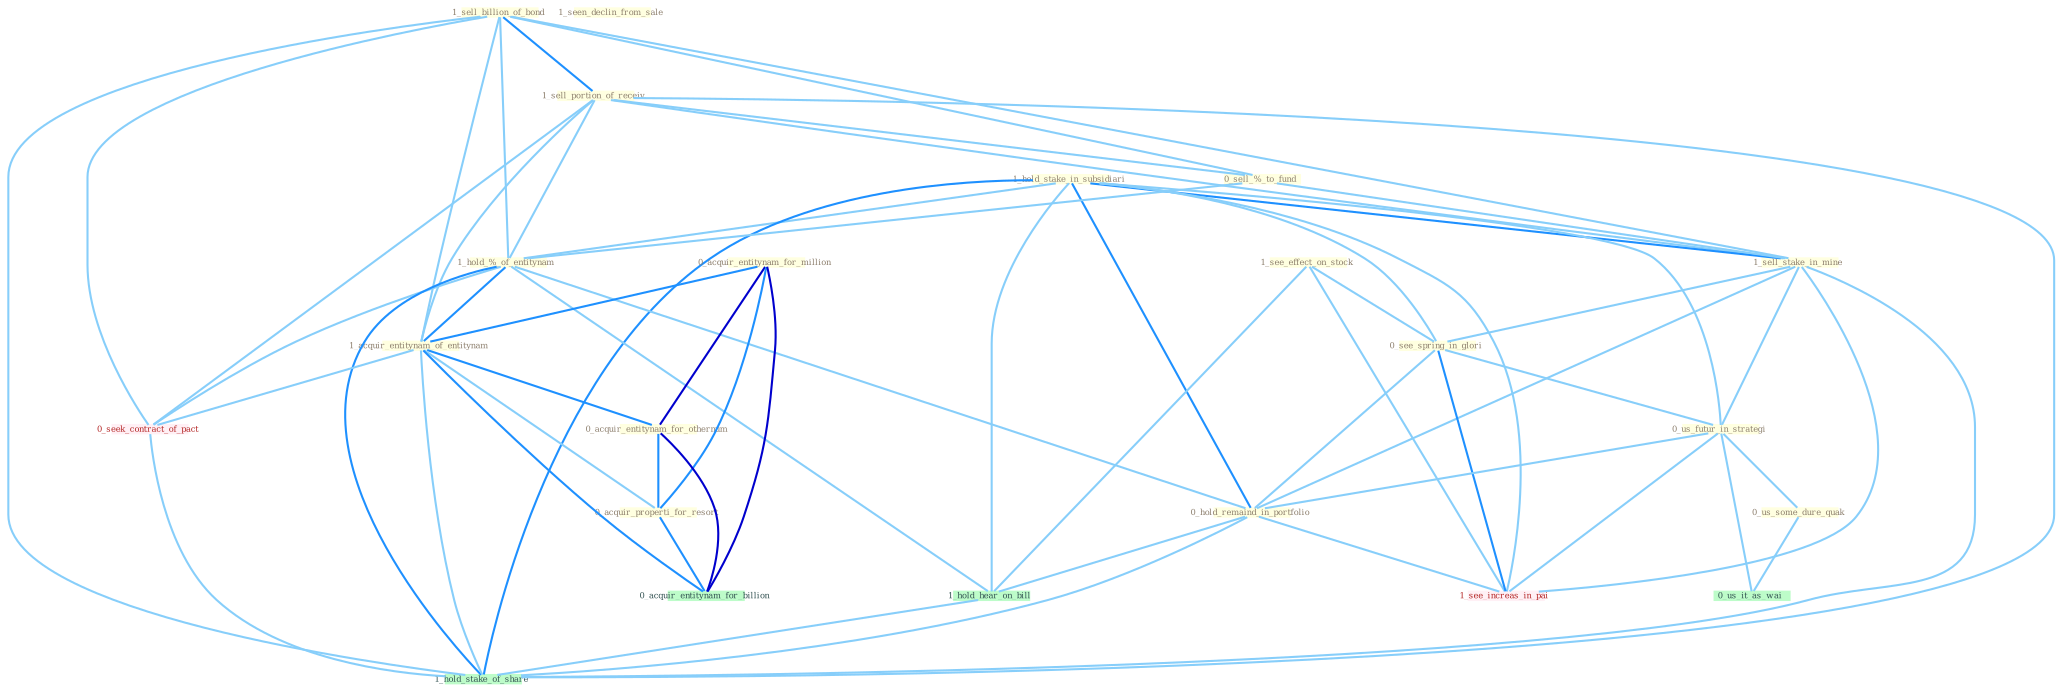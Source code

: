 Graph G{ 
    node
    [shape=polygon,style=filled,width=.5,height=.06,color="#BDFCC9",fixedsize=true,fontsize=4,
    fontcolor="#2f4f4f"];
    {node
    [color="#ffffe0", fontcolor="#8b7d6b"] "1_sell_billion_of_bond " "1_sell_portion_of_receiv " "1_hold_stake_in_subsidiari " "0_sell_%_to_fund " "1_see_effect_on_stock " "1_seen_declin_from_sale " "1_sell_stake_in_mine " "1_hold_%_of_entitynam " "0_acquir_entitynam_for_million " "1_acquir_entitynam_of_entitynam " "0_see_spring_in_glori " "0_acquir_entitynam_for_othernum " "0_us_futur_in_strategi " "0_acquir_properti_for_resort " "0_us_some_dure_quak " "0_hold_remaind_in_portfolio "}
{node [color="#fff0f5", fontcolor="#b22222"] "0_seek_contract_of_pact " "1_see_increas_in_pai "}
edge [color="#B0E2FF"];

	"1_sell_billion_of_bond " -- "1_sell_portion_of_receiv " [w="2", color="#1e90ff" , len=0.8];
	"1_sell_billion_of_bond " -- "0_sell_%_to_fund " [w="1", color="#87cefa" ];
	"1_sell_billion_of_bond " -- "1_sell_stake_in_mine " [w="1", color="#87cefa" ];
	"1_sell_billion_of_bond " -- "1_hold_%_of_entitynam " [w="1", color="#87cefa" ];
	"1_sell_billion_of_bond " -- "1_acquir_entitynam_of_entitynam " [w="1", color="#87cefa" ];
	"1_sell_billion_of_bond " -- "0_seek_contract_of_pact " [w="1", color="#87cefa" ];
	"1_sell_billion_of_bond " -- "1_hold_stake_of_share " [w="1", color="#87cefa" ];
	"1_sell_portion_of_receiv " -- "0_sell_%_to_fund " [w="1", color="#87cefa" ];
	"1_sell_portion_of_receiv " -- "1_sell_stake_in_mine " [w="1", color="#87cefa" ];
	"1_sell_portion_of_receiv " -- "1_hold_%_of_entitynam " [w="1", color="#87cefa" ];
	"1_sell_portion_of_receiv " -- "1_acquir_entitynam_of_entitynam " [w="1", color="#87cefa" ];
	"1_sell_portion_of_receiv " -- "0_seek_contract_of_pact " [w="1", color="#87cefa" ];
	"1_sell_portion_of_receiv " -- "1_hold_stake_of_share " [w="1", color="#87cefa" ];
	"1_hold_stake_in_subsidiari " -- "1_sell_stake_in_mine " [w="2", color="#1e90ff" , len=0.8];
	"1_hold_stake_in_subsidiari " -- "1_hold_%_of_entitynam " [w="1", color="#87cefa" ];
	"1_hold_stake_in_subsidiari " -- "0_see_spring_in_glori " [w="1", color="#87cefa" ];
	"1_hold_stake_in_subsidiari " -- "0_us_futur_in_strategi " [w="1", color="#87cefa" ];
	"1_hold_stake_in_subsidiari " -- "0_hold_remaind_in_portfolio " [w="2", color="#1e90ff" , len=0.8];
	"1_hold_stake_in_subsidiari " -- "1_see_increas_in_pai " [w="1", color="#87cefa" ];
	"1_hold_stake_in_subsidiari " -- "1_hold_hear_on_bill " [w="1", color="#87cefa" ];
	"1_hold_stake_in_subsidiari " -- "1_hold_stake_of_share " [w="2", color="#1e90ff" , len=0.8];
	"0_sell_%_to_fund " -- "1_sell_stake_in_mine " [w="1", color="#87cefa" ];
	"0_sell_%_to_fund " -- "1_hold_%_of_entitynam " [w="1", color="#87cefa" ];
	"1_see_effect_on_stock " -- "0_see_spring_in_glori " [w="1", color="#87cefa" ];
	"1_see_effect_on_stock " -- "1_see_increas_in_pai " [w="1", color="#87cefa" ];
	"1_see_effect_on_stock " -- "1_hold_hear_on_bill " [w="1", color="#87cefa" ];
	"1_sell_stake_in_mine " -- "0_see_spring_in_glori " [w="1", color="#87cefa" ];
	"1_sell_stake_in_mine " -- "0_us_futur_in_strategi " [w="1", color="#87cefa" ];
	"1_sell_stake_in_mine " -- "0_hold_remaind_in_portfolio " [w="1", color="#87cefa" ];
	"1_sell_stake_in_mine " -- "1_see_increas_in_pai " [w="1", color="#87cefa" ];
	"1_sell_stake_in_mine " -- "1_hold_stake_of_share " [w="1", color="#87cefa" ];
	"1_hold_%_of_entitynam " -- "1_acquir_entitynam_of_entitynam " [w="2", color="#1e90ff" , len=0.8];
	"1_hold_%_of_entitynam " -- "0_hold_remaind_in_portfolio " [w="1", color="#87cefa" ];
	"1_hold_%_of_entitynam " -- "0_seek_contract_of_pact " [w="1", color="#87cefa" ];
	"1_hold_%_of_entitynam " -- "1_hold_hear_on_bill " [w="1", color="#87cefa" ];
	"1_hold_%_of_entitynam " -- "1_hold_stake_of_share " [w="2", color="#1e90ff" , len=0.8];
	"0_acquir_entitynam_for_million " -- "1_acquir_entitynam_of_entitynam " [w="2", color="#1e90ff" , len=0.8];
	"0_acquir_entitynam_for_million " -- "0_acquir_entitynam_for_othernum " [w="3", color="#0000cd" , len=0.6];
	"0_acquir_entitynam_for_million " -- "0_acquir_properti_for_resort " [w="2", color="#1e90ff" , len=0.8];
	"0_acquir_entitynam_for_million " -- "0_acquir_entitynam_for_billion " [w="3", color="#0000cd" , len=0.6];
	"1_acquir_entitynam_of_entitynam " -- "0_acquir_entitynam_for_othernum " [w="2", color="#1e90ff" , len=0.8];
	"1_acquir_entitynam_of_entitynam " -- "0_acquir_properti_for_resort " [w="1", color="#87cefa" ];
	"1_acquir_entitynam_of_entitynam " -- "0_seek_contract_of_pact " [w="1", color="#87cefa" ];
	"1_acquir_entitynam_of_entitynam " -- "0_acquir_entitynam_for_billion " [w="2", color="#1e90ff" , len=0.8];
	"1_acquir_entitynam_of_entitynam " -- "1_hold_stake_of_share " [w="1", color="#87cefa" ];
	"0_see_spring_in_glori " -- "0_us_futur_in_strategi " [w="1", color="#87cefa" ];
	"0_see_spring_in_glori " -- "0_hold_remaind_in_portfolio " [w="1", color="#87cefa" ];
	"0_see_spring_in_glori " -- "1_see_increas_in_pai " [w="2", color="#1e90ff" , len=0.8];
	"0_acquir_entitynam_for_othernum " -- "0_acquir_properti_for_resort " [w="2", color="#1e90ff" , len=0.8];
	"0_acquir_entitynam_for_othernum " -- "0_acquir_entitynam_for_billion " [w="3", color="#0000cd" , len=0.6];
	"0_us_futur_in_strategi " -- "0_us_some_dure_quak " [w="1", color="#87cefa" ];
	"0_us_futur_in_strategi " -- "0_hold_remaind_in_portfolio " [w="1", color="#87cefa" ];
	"0_us_futur_in_strategi " -- "0_us_it_as_wai " [w="1", color="#87cefa" ];
	"0_us_futur_in_strategi " -- "1_see_increas_in_pai " [w="1", color="#87cefa" ];
	"0_acquir_properti_for_resort " -- "0_acquir_entitynam_for_billion " [w="2", color="#1e90ff" , len=0.8];
	"0_us_some_dure_quak " -- "0_us_it_as_wai " [w="1", color="#87cefa" ];
	"0_hold_remaind_in_portfolio " -- "1_see_increas_in_pai " [w="1", color="#87cefa" ];
	"0_hold_remaind_in_portfolio " -- "1_hold_hear_on_bill " [w="1", color="#87cefa" ];
	"0_hold_remaind_in_portfolio " -- "1_hold_stake_of_share " [w="1", color="#87cefa" ];
	"0_seek_contract_of_pact " -- "1_hold_stake_of_share " [w="1", color="#87cefa" ];
	"1_hold_hear_on_bill " -- "1_hold_stake_of_share " [w="1", color="#87cefa" ];
}